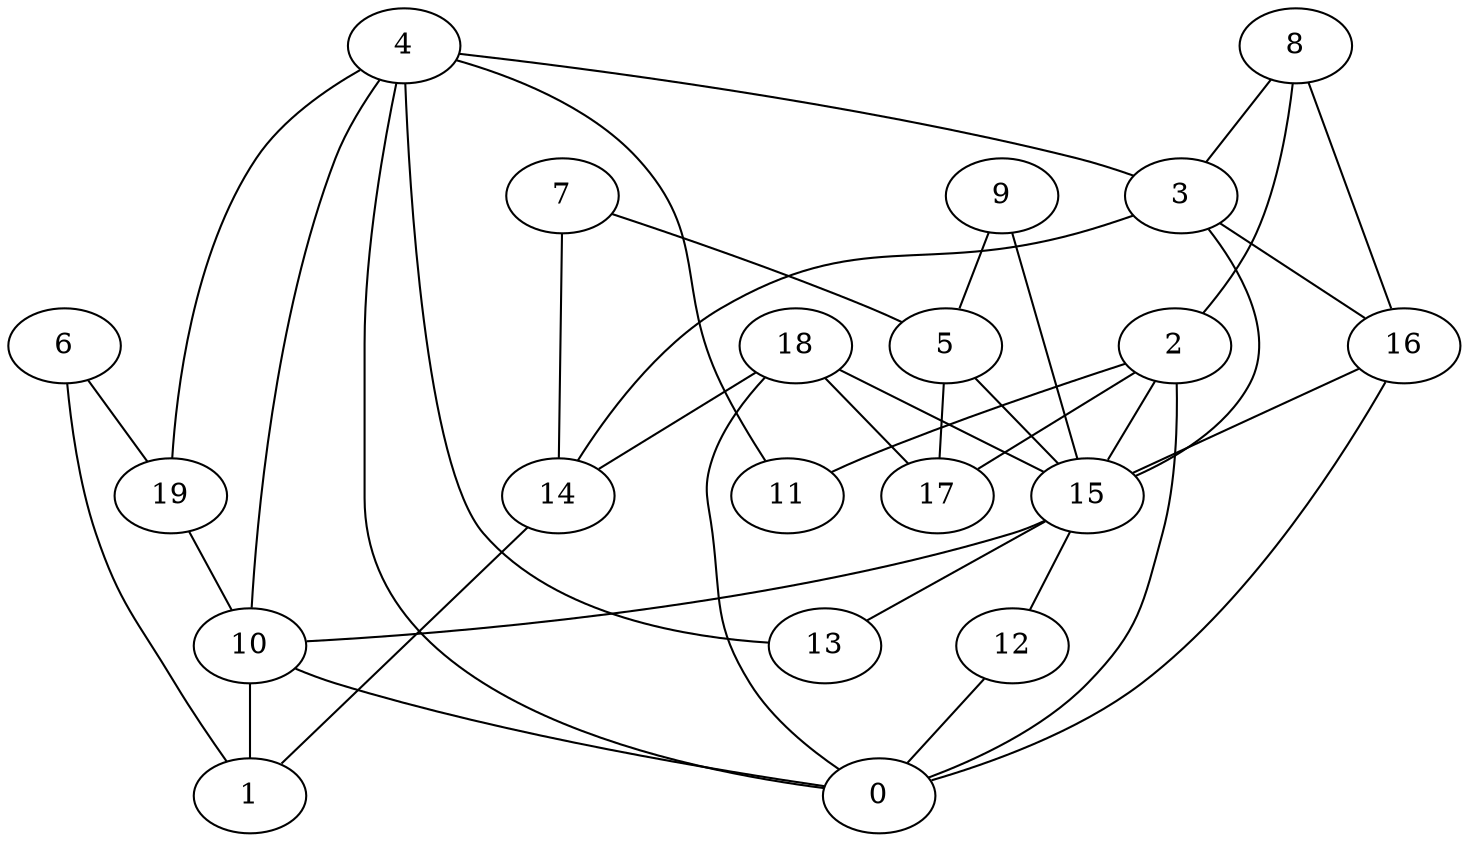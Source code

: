 digraph GG_graph {

subgraph G_graph {
edge [color = black]
"6" -> "1" [dir = none]
"6" -> "19" [dir = none]
"19" -> "10" [dir = none]
"2" -> "11" [dir = none]
"2" -> "17" [dir = none]
"2" -> "0" [dir = none]
"2" -> "15" [dir = none]
"8" -> "3" [dir = none]
"8" -> "16" [dir = none]
"8" -> "2" [dir = none]
"12" -> "0" [dir = none]
"10" -> "1" [dir = none]
"10" -> "0" [dir = none]
"5" -> "15" [dir = none]
"5" -> "17" [dir = none]
"7" -> "5" [dir = none]
"7" -> "14" [dir = none]
"9" -> "5" [dir = none]
"9" -> "15" [dir = none]
"18" -> "0" [dir = none]
"18" -> "15" [dir = none]
"18" -> "14" [dir = none]
"18" -> "17" [dir = none]
"4" -> "0" [dir = none]
"4" -> "10" [dir = none]
"4" -> "3" [dir = none]
"4" -> "19" [dir = none]
"4" -> "11" [dir = none]
"4" -> "13" [dir = none]
"14" -> "1" [dir = none]
"15" -> "13" [dir = none]
"15" -> "12" [dir = none]
"15" -> "10" [dir = none]
"3" -> "14" [dir = none]
"3" -> "16" [dir = none]
"3" -> "15" [dir = none]
"16" -> "15" [dir = none]
"16" -> "0" [dir = none]
}

}
